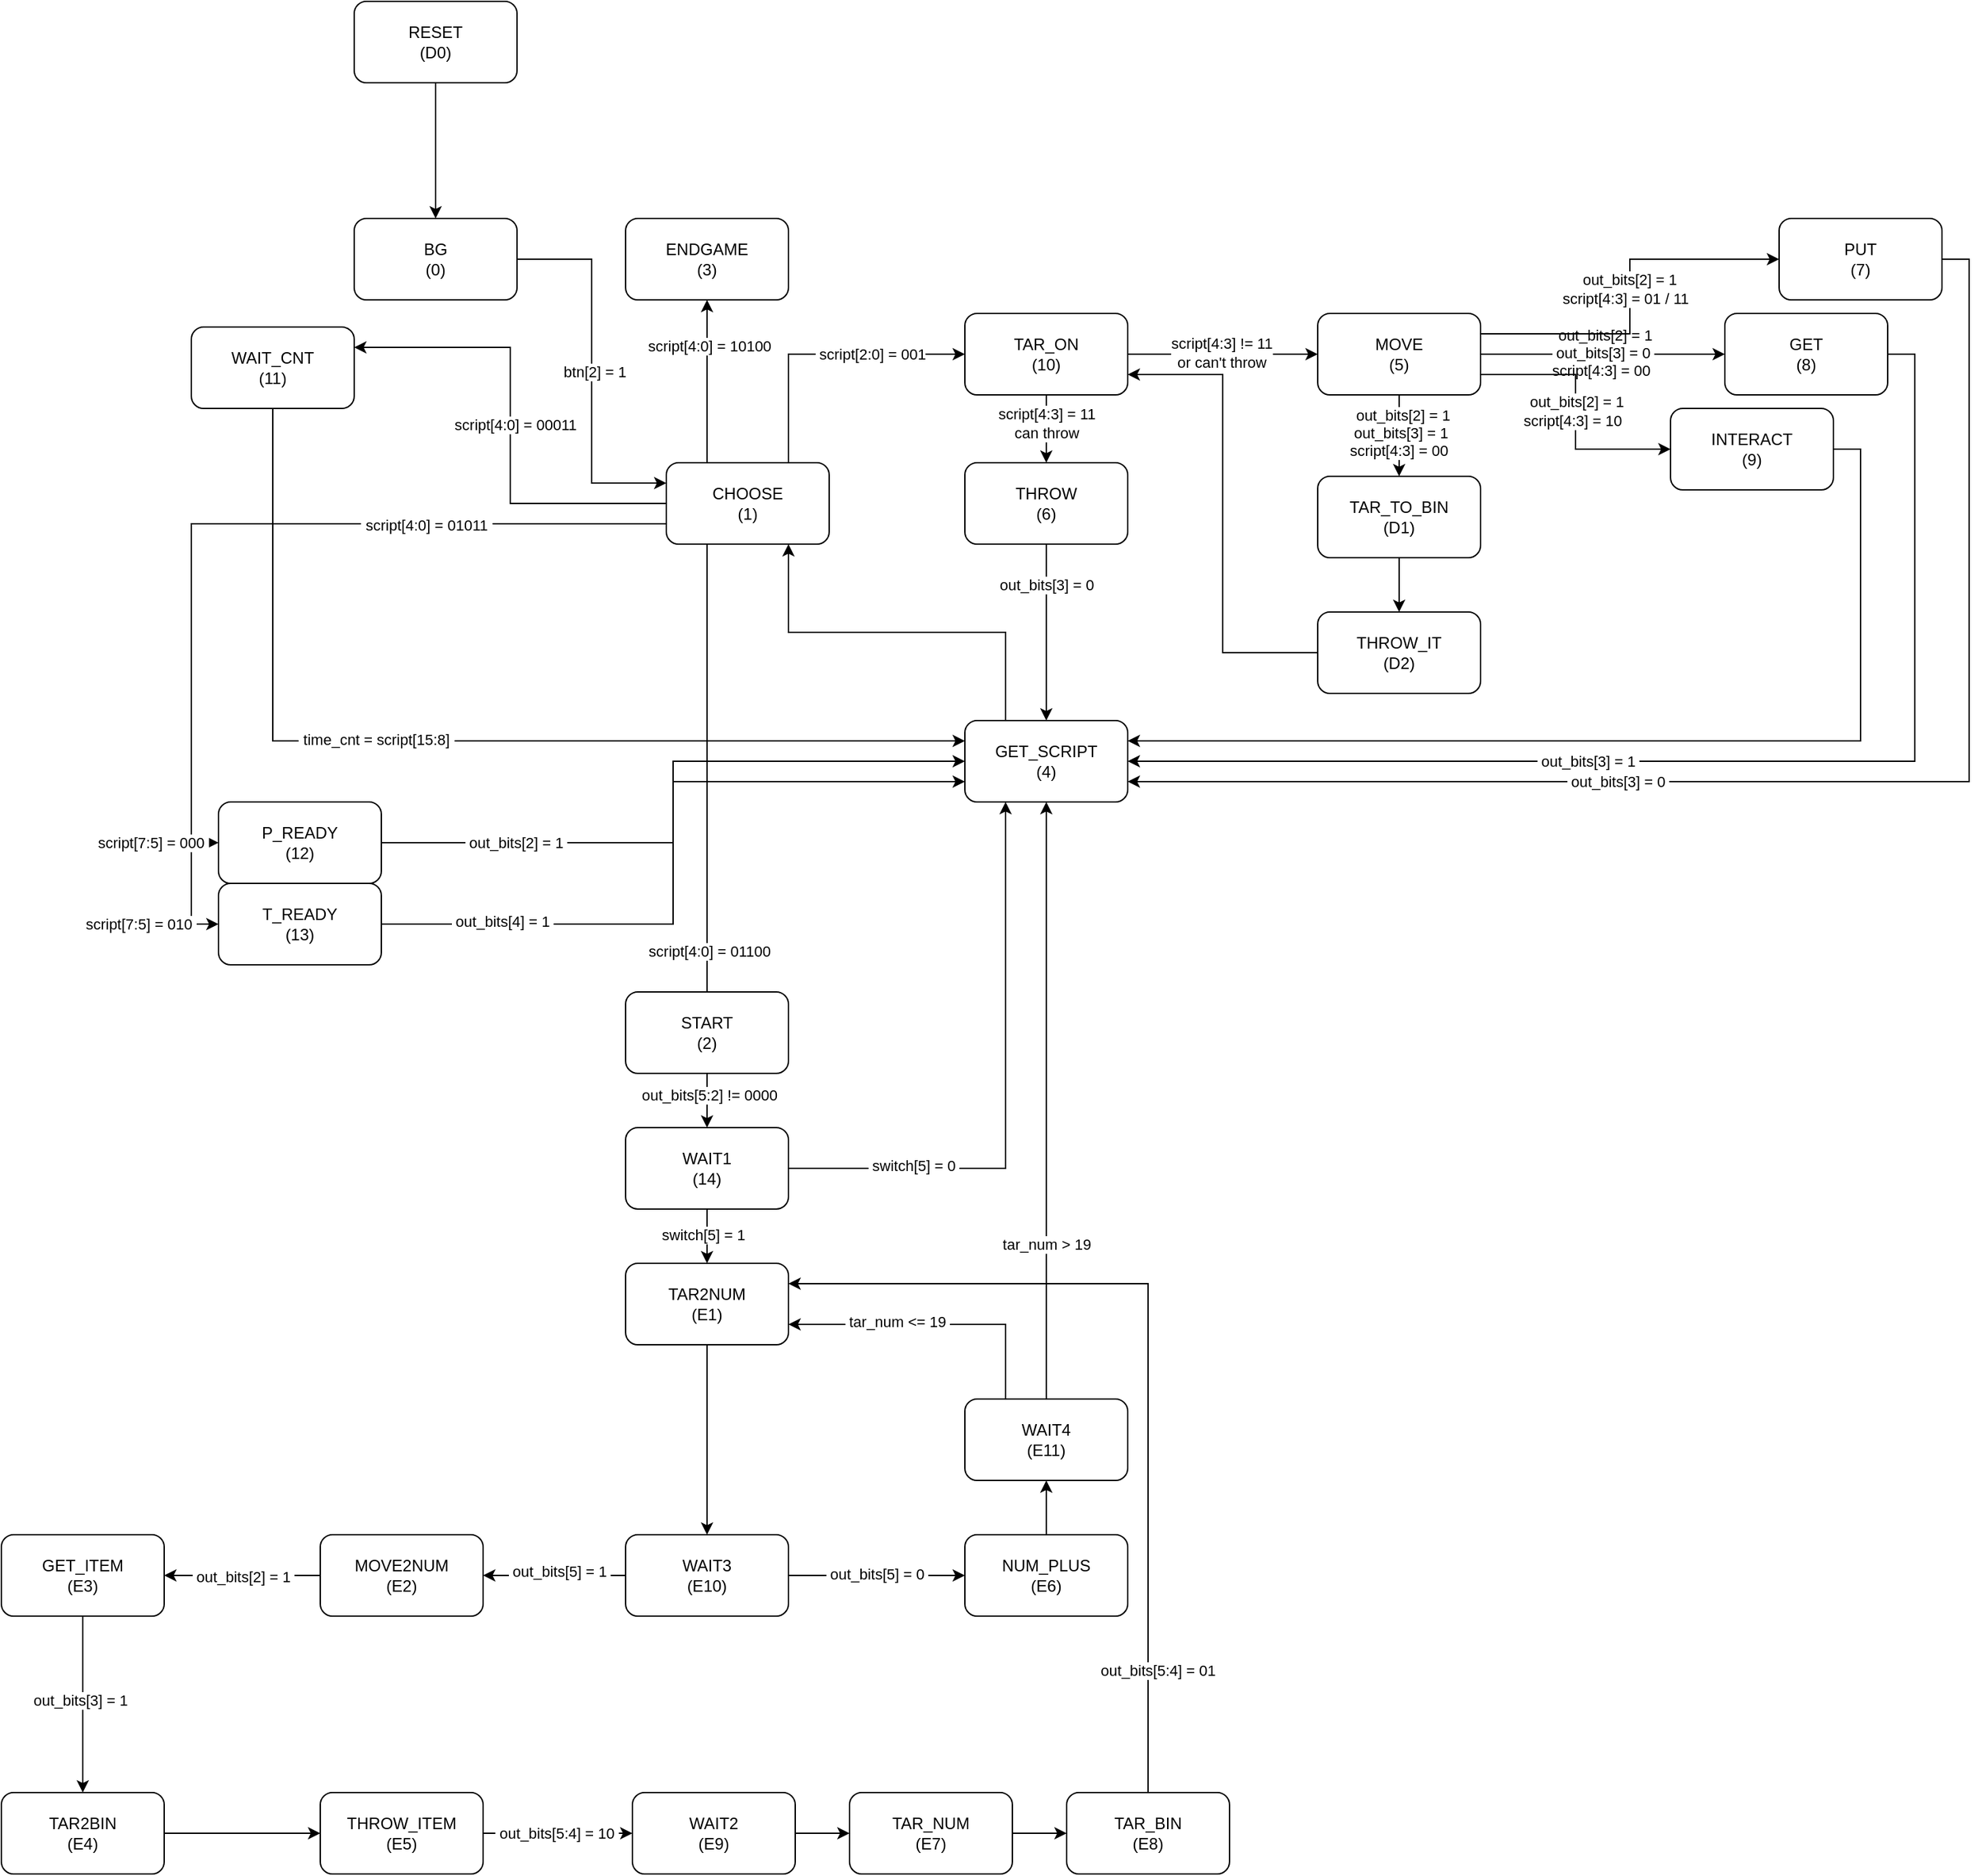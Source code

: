 <mxfile version="22.1.2" type="device">
  <diagram name="第 1 页" id="P88u-JrH6G1xy7gCoHl4">
    <mxGraphModel dx="1219" dy="722" grid="1" gridSize="10" guides="1" tooltips="1" connect="1" arrows="1" fold="1" page="1" pageScale="1" pageWidth="1169" pageHeight="827" math="0" shadow="0">
      <root>
        <mxCell id="0" />
        <mxCell id="1" parent="0" />
        <mxCell id="dOu3KJbel4dDdJBlRnwD-3" style="edgeStyle=orthogonalEdgeStyle;rounded=0;orthogonalLoop=1;jettySize=auto;html=1;exitX=1;exitY=0.5;exitDx=0;exitDy=0;entryX=0;entryY=0.25;entryDx=0;entryDy=0;" parent="1" source="dOu3KJbel4dDdJBlRnwD-1" target="dOu3KJbel4dDdJBlRnwD-2" edge="1">
          <mxGeometry relative="1" as="geometry" />
        </mxCell>
        <mxCell id="dOu3KJbel4dDdJBlRnwD-4" value="&amp;nbsp;btn[2] = 1&amp;nbsp;" style="edgeLabel;html=1;align=center;verticalAlign=middle;resizable=0;points=[];" parent="dOu3KJbel4dDdJBlRnwD-3" vertex="1" connectable="0">
          <mxGeometry x="0.002" y="2" relative="1" as="geometry">
            <mxPoint as="offset" />
          </mxGeometry>
        </mxCell>
        <mxCell id="dOu3KJbel4dDdJBlRnwD-1" value="BG&lt;br&gt;(0)" style="rounded=1;whiteSpace=wrap;html=1;" parent="1" vertex="1">
          <mxGeometry x="730" y="450" width="120" height="60" as="geometry" />
        </mxCell>
        <mxCell id="dOu3KJbel4dDdJBlRnwD-6" style="edgeStyle=orthogonalEdgeStyle;rounded=0;orthogonalLoop=1;jettySize=auto;html=1;exitX=0.25;exitY=1;exitDx=0;exitDy=0;entryX=0.5;entryY=0;entryDx=0;entryDy=0;" parent="1" source="dOu3KJbel4dDdJBlRnwD-2" target="dOu3KJbel4dDdJBlRnwD-5" edge="1">
          <mxGeometry relative="1" as="geometry">
            <Array as="points">
              <mxPoint x="990" y="1030" />
              <mxPoint x="990" y="1030" />
            </Array>
          </mxGeometry>
        </mxCell>
        <mxCell id="dOu3KJbel4dDdJBlRnwD-7" value="&amp;nbsp;script[4:0] = 01100" style="edgeLabel;html=1;align=center;verticalAlign=middle;resizable=0;points=[];" parent="dOu3KJbel4dDdJBlRnwD-6" vertex="1" connectable="0">
          <mxGeometry x="-0.034" y="-1" relative="1" as="geometry">
            <mxPoint x="1" y="131" as="offset" />
          </mxGeometry>
        </mxCell>
        <mxCell id="dOu3KJbel4dDdJBlRnwD-10" style="edgeStyle=orthogonalEdgeStyle;rounded=0;orthogonalLoop=1;jettySize=auto;html=1;exitX=0.25;exitY=0;exitDx=0;exitDy=0;entryX=0.5;entryY=1;entryDx=0;entryDy=0;" parent="1" source="dOu3KJbel4dDdJBlRnwD-2" target="dOu3KJbel4dDdJBlRnwD-9" edge="1">
          <mxGeometry relative="1" as="geometry" />
        </mxCell>
        <mxCell id="dOu3KJbel4dDdJBlRnwD-11" value="&amp;nbsp;script[4:0] = 10100" style="edgeLabel;html=1;align=center;verticalAlign=middle;resizable=0;points=[];" parent="dOu3KJbel4dDdJBlRnwD-10" vertex="1" connectable="0">
          <mxGeometry x="0.091" y="1" relative="1" as="geometry">
            <mxPoint x="1" y="-21" as="offset" />
          </mxGeometry>
        </mxCell>
        <mxCell id="dOu3KJbel4dDdJBlRnwD-19" style="edgeStyle=orthogonalEdgeStyle;rounded=0;orthogonalLoop=1;jettySize=auto;html=1;exitX=1;exitY=0.5;exitDx=0;exitDy=0;entryX=0;entryY=0.5;entryDx=0;entryDy=0;" parent="1" source="dOu3KJbel4dDdJBlRnwD-54" target="dOu3KJbel4dDdJBlRnwD-17" edge="1">
          <mxGeometry relative="1" as="geometry" />
        </mxCell>
        <mxCell id="dOu3KJbel4dDdJBlRnwD-58" value="script[4:3] != 11&lt;br&gt;or can&#39;t throw" style="edgeLabel;html=1;align=center;verticalAlign=middle;resizable=0;points=[];" parent="dOu3KJbel4dDdJBlRnwD-19" vertex="1" connectable="0">
          <mxGeometry x="-0.012" y="1" relative="1" as="geometry">
            <mxPoint as="offset" />
          </mxGeometry>
        </mxCell>
        <mxCell id="dOu3KJbel4dDdJBlRnwD-24" style="edgeStyle=orthogonalEdgeStyle;rounded=0;orthogonalLoop=1;jettySize=auto;html=1;exitX=0.5;exitY=1;exitDx=0;exitDy=0;entryX=0.5;entryY=0;entryDx=0;entryDy=0;" parent="1" source="dOu3KJbel4dDdJBlRnwD-54" target="dOu3KJbel4dDdJBlRnwD-18" edge="1">
          <mxGeometry relative="1" as="geometry" />
        </mxCell>
        <mxCell id="dOu3KJbel4dDdJBlRnwD-25" value="script[4:3] = 11&lt;br&gt;can throw" style="edgeLabel;html=1;align=center;verticalAlign=middle;resizable=0;points=[];" parent="dOu3KJbel4dDdJBlRnwD-24" vertex="1" connectable="0">
          <mxGeometry x="0.012" y="1" relative="1" as="geometry">
            <mxPoint x="-1" y="-5" as="offset" />
          </mxGeometry>
        </mxCell>
        <mxCell id="dOu3KJbel4dDdJBlRnwD-55" style="edgeStyle=orthogonalEdgeStyle;rounded=0;orthogonalLoop=1;jettySize=auto;html=1;exitX=0.75;exitY=0;exitDx=0;exitDy=0;entryX=0;entryY=0.5;entryDx=0;entryDy=0;" parent="1" source="dOu3KJbel4dDdJBlRnwD-2" target="dOu3KJbel4dDdJBlRnwD-54" edge="1">
          <mxGeometry relative="1" as="geometry" />
        </mxCell>
        <mxCell id="dOu3KJbel4dDdJBlRnwD-57" value="&amp;nbsp;script[2:0] = 001" style="edgeLabel;html=1;align=center;verticalAlign=middle;resizable=0;points=[];" parent="dOu3KJbel4dDdJBlRnwD-55" vertex="1" connectable="0">
          <mxGeometry x="0.349" y="1" relative="1" as="geometry">
            <mxPoint x="-2" y="1" as="offset" />
          </mxGeometry>
        </mxCell>
        <mxCell id="dOu3KJbel4dDdJBlRnwD-60" style="edgeStyle=orthogonalEdgeStyle;rounded=0;orthogonalLoop=1;jettySize=auto;html=1;exitX=0;exitY=0.5;exitDx=0;exitDy=0;entryX=1;entryY=0.25;entryDx=0;entryDy=0;" parent="1" source="dOu3KJbel4dDdJBlRnwD-2" target="dOu3KJbel4dDdJBlRnwD-59" edge="1">
          <mxGeometry relative="1" as="geometry" />
        </mxCell>
        <mxCell id="dOu3KJbel4dDdJBlRnwD-63" value="&amp;nbsp;script[4:0] = 00011" style="edgeLabel;html=1;align=center;verticalAlign=middle;resizable=0;points=[];" parent="dOu3KJbel4dDdJBlRnwD-60" vertex="1" connectable="0">
          <mxGeometry x="0.007" y="-2" relative="1" as="geometry">
            <mxPoint as="offset" />
          </mxGeometry>
        </mxCell>
        <mxCell id="dOu3KJbel4dDdJBlRnwD-2" value="CHOOSE&lt;br&gt;(1)" style="rounded=1;whiteSpace=wrap;html=1;" parent="1" vertex="1">
          <mxGeometry x="960" y="630" width="120" height="60" as="geometry" />
        </mxCell>
        <mxCell id="NCuidnE1vQrlcZvQ24UH-13" style="edgeStyle=orthogonalEdgeStyle;rounded=0;orthogonalLoop=1;jettySize=auto;html=1;exitX=0.5;exitY=1;exitDx=0;exitDy=0;entryX=0.5;entryY=0;entryDx=0;entryDy=0;" parent="1" source="dOu3KJbel4dDdJBlRnwD-5" target="NCuidnE1vQrlcZvQ24UH-11" edge="1">
          <mxGeometry relative="1" as="geometry" />
        </mxCell>
        <mxCell id="-c-jCW-_3b66mTG2bek0-45" value="&amp;nbsp;out_bits[5:2] != 0000&amp;nbsp;&amp;nbsp;" style="edgeLabel;html=1;align=center;verticalAlign=middle;resizable=0;points=[];" parent="NCuidnE1vQrlcZvQ24UH-13" vertex="1" connectable="0">
          <mxGeometry x="-0.19" y="3" relative="1" as="geometry">
            <mxPoint as="offset" />
          </mxGeometry>
        </mxCell>
        <mxCell id="dOu3KJbel4dDdJBlRnwD-5" value="START&lt;br&gt;(2)" style="rounded=1;whiteSpace=wrap;html=1;" parent="1" vertex="1">
          <mxGeometry x="930" y="1020" width="120" height="60" as="geometry" />
        </mxCell>
        <mxCell id="dOu3KJbel4dDdJBlRnwD-9" value="ENDGAME&lt;br&gt;(3)" style="rounded=1;whiteSpace=wrap;html=1;" parent="1" vertex="1">
          <mxGeometry x="930" y="450" width="120" height="60" as="geometry" />
        </mxCell>
        <mxCell id="j4__719fUm48GdYDiQL0-1" style="edgeStyle=orthogonalEdgeStyle;rounded=0;orthogonalLoop=1;jettySize=auto;html=1;exitX=0.25;exitY=0;exitDx=0;exitDy=0;entryX=0.75;entryY=1;entryDx=0;entryDy=0;" parent="1" source="dOu3KJbel4dDdJBlRnwD-13" target="dOu3KJbel4dDdJBlRnwD-2" edge="1">
          <mxGeometry relative="1" as="geometry" />
        </mxCell>
        <mxCell id="dOu3KJbel4dDdJBlRnwD-13" value="GET_SCRIPT&lt;br&gt;(4)" style="rounded=1;whiteSpace=wrap;html=1;" parent="1" vertex="1">
          <mxGeometry x="1180" y="820" width="120" height="60" as="geometry" />
        </mxCell>
        <mxCell id="dOu3KJbel4dDdJBlRnwD-37" style="edgeStyle=orthogonalEdgeStyle;rounded=0;orthogonalLoop=1;jettySize=auto;html=1;exitX=1;exitY=0.5;exitDx=0;exitDy=0;entryX=0;entryY=0.5;entryDx=0;entryDy=0;" parent="1" source="dOu3KJbel4dDdJBlRnwD-17" target="dOu3KJbel4dDdJBlRnwD-35" edge="1">
          <mxGeometry relative="1" as="geometry" />
        </mxCell>
        <mxCell id="dOu3KJbel4dDdJBlRnwD-41" value="&amp;nbsp;out_bits[2] = 1&lt;br&gt;out_bits[3] = 0&lt;br&gt;script[4:3] = 00&amp;nbsp;" style="edgeLabel;html=1;align=center;verticalAlign=middle;resizable=0;points=[];" parent="dOu3KJbel4dDdJBlRnwD-37" vertex="1" connectable="0">
          <mxGeometry x="-0.008" y="1" relative="1" as="geometry">
            <mxPoint as="offset" />
          </mxGeometry>
        </mxCell>
        <mxCell id="dOu3KJbel4dDdJBlRnwD-38" style="edgeStyle=orthogonalEdgeStyle;rounded=0;orthogonalLoop=1;jettySize=auto;html=1;exitX=1;exitY=0.25;exitDx=0;exitDy=0;entryX=0;entryY=0.5;entryDx=0;entryDy=0;" parent="1" source="dOu3KJbel4dDdJBlRnwD-17" target="dOu3KJbel4dDdJBlRnwD-33" edge="1">
          <mxGeometry relative="1" as="geometry" />
        </mxCell>
        <mxCell id="dOu3KJbel4dDdJBlRnwD-42" value="&amp;nbsp;out_bits[2] = 1&lt;br style=&quot;border-color: var(--border-color);&quot;&gt;script[4:3] = 01 / 11&amp;nbsp;" style="edgeLabel;html=1;align=center;verticalAlign=middle;resizable=0;points=[];" parent="dOu3KJbel4dDdJBlRnwD-38" vertex="1" connectable="0">
          <mxGeometry x="0.04" y="2" relative="1" as="geometry">
            <mxPoint as="offset" />
          </mxGeometry>
        </mxCell>
        <mxCell id="dOu3KJbel4dDdJBlRnwD-39" style="edgeStyle=orthogonalEdgeStyle;rounded=0;orthogonalLoop=1;jettySize=auto;html=1;exitX=1;exitY=0.75;exitDx=0;exitDy=0;entryX=0;entryY=0.5;entryDx=0;entryDy=0;" parent="1" source="dOu3KJbel4dDdJBlRnwD-17" target="dOu3KJbel4dDdJBlRnwD-36" edge="1">
          <mxGeometry relative="1" as="geometry" />
        </mxCell>
        <mxCell id="dOu3KJbel4dDdJBlRnwD-43" value="&amp;nbsp;out_bits[2] = 1&lt;br style=&quot;border-color: var(--border-color);&quot;&gt;script[4:3] = 10&amp;nbsp;" style="edgeLabel;html=1;align=center;verticalAlign=middle;resizable=0;points=[];" parent="dOu3KJbel4dDdJBlRnwD-39" vertex="1" connectable="0">
          <mxGeometry x="-0.009" y="-1" relative="1" as="geometry">
            <mxPoint as="offset" />
          </mxGeometry>
        </mxCell>
        <mxCell id="eYacF5jDlP7vkRLiKpO_-4" style="edgeStyle=orthogonalEdgeStyle;rounded=0;orthogonalLoop=1;jettySize=auto;html=1;exitX=0.5;exitY=1;exitDx=0;exitDy=0;entryX=0.5;entryY=0;entryDx=0;entryDy=0;" edge="1" parent="1" source="dOu3KJbel4dDdJBlRnwD-17" target="eYacF5jDlP7vkRLiKpO_-2">
          <mxGeometry relative="1" as="geometry" />
        </mxCell>
        <mxCell id="eYacF5jDlP7vkRLiKpO_-5" value="&amp;nbsp;out_bits[2] = 1&lt;br&gt;out_bits[3] = 1&lt;br style=&quot;border-color: var(--border-color);&quot;&gt;script[4:3] = 00&amp;nbsp;" style="edgeLabel;html=1;align=center;verticalAlign=middle;resizable=0;points=[];" vertex="1" connectable="0" parent="eYacF5jDlP7vkRLiKpO_-4">
          <mxGeometry x="-0.073" y="1" relative="1" as="geometry">
            <mxPoint as="offset" />
          </mxGeometry>
        </mxCell>
        <mxCell id="dOu3KJbel4dDdJBlRnwD-17" value="MOVE&lt;br&gt;(5)" style="rounded=1;whiteSpace=wrap;html=1;" parent="1" vertex="1">
          <mxGeometry x="1440" y="520" width="120" height="60" as="geometry" />
        </mxCell>
        <mxCell id="dOu3KJbel4dDdJBlRnwD-49" style="edgeStyle=orthogonalEdgeStyle;rounded=0;orthogonalLoop=1;jettySize=auto;html=1;entryX=0.5;entryY=0;entryDx=0;entryDy=0;exitX=0.5;exitY=1;exitDx=0;exitDy=0;" parent="1" source="dOu3KJbel4dDdJBlRnwD-18" target="dOu3KJbel4dDdJBlRnwD-13" edge="1">
          <mxGeometry relative="1" as="geometry">
            <mxPoint x="1560" y="740" as="sourcePoint" />
            <mxPoint x="1240" y="770" as="targetPoint" />
          </mxGeometry>
        </mxCell>
        <mxCell id="dOu3KJbel4dDdJBlRnwD-53" value="&amp;nbsp;out_bits[3] = 0&amp;nbsp;" style="edgeLabel;html=1;align=center;verticalAlign=middle;resizable=0;points=[];" parent="dOu3KJbel4dDdJBlRnwD-49" vertex="1" connectable="0">
          <mxGeometry x="-0.081" y="-2" relative="1" as="geometry">
            <mxPoint x="2" y="-30" as="offset" />
          </mxGeometry>
        </mxCell>
        <mxCell id="dOu3KJbel4dDdJBlRnwD-18" value="THROW&lt;br&gt;(6)" style="rounded=1;whiteSpace=wrap;html=1;" parent="1" vertex="1">
          <mxGeometry x="1180" y="630" width="120" height="60" as="geometry" />
        </mxCell>
        <mxCell id="dOu3KJbel4dDdJBlRnwD-47" style="edgeStyle=orthogonalEdgeStyle;rounded=0;orthogonalLoop=1;jettySize=auto;html=1;exitX=1;exitY=0.5;exitDx=0;exitDy=0;entryX=1;entryY=0.75;entryDx=0;entryDy=0;" parent="1" source="dOu3KJbel4dDdJBlRnwD-33" target="dOu3KJbel4dDdJBlRnwD-13" edge="1">
          <mxGeometry relative="1" as="geometry" />
        </mxCell>
        <mxCell id="dOu3KJbel4dDdJBlRnwD-52" value="&amp;nbsp;out_bits[3] = 0&amp;nbsp;" style="edgeLabel;html=1;align=center;verticalAlign=middle;resizable=0;points=[];" parent="dOu3KJbel4dDdJBlRnwD-47" vertex="1" connectable="0">
          <mxGeometry x="0.299" relative="1" as="geometry">
            <mxPoint x="1" as="offset" />
          </mxGeometry>
        </mxCell>
        <mxCell id="dOu3KJbel4dDdJBlRnwD-33" value="PUT&lt;br&gt;(7)" style="rounded=1;whiteSpace=wrap;html=1;" parent="1" vertex="1">
          <mxGeometry x="1780" y="450" width="120" height="60" as="geometry" />
        </mxCell>
        <mxCell id="dOu3KJbel4dDdJBlRnwD-46" style="edgeStyle=orthogonalEdgeStyle;rounded=0;orthogonalLoop=1;jettySize=auto;html=1;exitX=1;exitY=0.5;exitDx=0;exitDy=0;entryX=1;entryY=0.5;entryDx=0;entryDy=0;" parent="1" source="dOu3KJbel4dDdJBlRnwD-35" target="dOu3KJbel4dDdJBlRnwD-13" edge="1">
          <mxGeometry relative="1" as="geometry" />
        </mxCell>
        <mxCell id="dOu3KJbel4dDdJBlRnwD-51" value="&amp;nbsp;out_bits[3] = 1&amp;nbsp;" style="edgeLabel;html=1;align=center;verticalAlign=middle;resizable=0;points=[];" parent="dOu3KJbel4dDdJBlRnwD-46" vertex="1" connectable="0">
          <mxGeometry x="0.248" y="3" relative="1" as="geometry">
            <mxPoint y="-3" as="offset" />
          </mxGeometry>
        </mxCell>
        <mxCell id="dOu3KJbel4dDdJBlRnwD-35" value="GET&lt;br&gt;(8)" style="rounded=1;whiteSpace=wrap;html=1;" parent="1" vertex="1">
          <mxGeometry x="1740" y="520" width="120" height="60" as="geometry" />
        </mxCell>
        <mxCell id="dOu3KJbel4dDdJBlRnwD-45" style="edgeStyle=orthogonalEdgeStyle;rounded=0;orthogonalLoop=1;jettySize=auto;html=1;exitX=1;exitY=0.5;exitDx=0;exitDy=0;entryX=1;entryY=0.25;entryDx=0;entryDy=0;" parent="1" source="dOu3KJbel4dDdJBlRnwD-36" target="dOu3KJbel4dDdJBlRnwD-13" edge="1">
          <mxGeometry relative="1" as="geometry" />
        </mxCell>
        <mxCell id="dOu3KJbel4dDdJBlRnwD-36" value="INTERACT&lt;br&gt;(9)" style="rounded=1;whiteSpace=wrap;html=1;" parent="1" vertex="1">
          <mxGeometry x="1700" y="590" width="120" height="60" as="geometry" />
        </mxCell>
        <mxCell id="dOu3KJbel4dDdJBlRnwD-54" value="TAR_ON&lt;br&gt;(10)" style="rounded=1;whiteSpace=wrap;html=1;" parent="1" vertex="1">
          <mxGeometry x="1180" y="520" width="120" height="60" as="geometry" />
        </mxCell>
        <mxCell id="dOu3KJbel4dDdJBlRnwD-90" style="edgeStyle=orthogonalEdgeStyle;rounded=0;orthogonalLoop=1;jettySize=auto;html=1;exitX=0.5;exitY=1;exitDx=0;exitDy=0;entryX=0;entryY=0.25;entryDx=0;entryDy=0;" parent="1" source="dOu3KJbel4dDdJBlRnwD-59" target="dOu3KJbel4dDdJBlRnwD-13" edge="1">
          <mxGeometry relative="1" as="geometry" />
        </mxCell>
        <mxCell id="dOu3KJbel4dDdJBlRnwD-91" value="&amp;nbsp;time_cnt = script[15:8]&amp;nbsp;" style="edgeLabel;html=1;align=center;verticalAlign=middle;resizable=0;points=[];" parent="dOu3KJbel4dDdJBlRnwD-90" vertex="1" connectable="0">
          <mxGeometry x="-0.054" relative="1" as="geometry">
            <mxPoint x="-36" y="-1" as="offset" />
          </mxGeometry>
        </mxCell>
        <mxCell id="dOu3KJbel4dDdJBlRnwD-59" value="WAIT_CNT&lt;br&gt;(11)" style="rounded=1;whiteSpace=wrap;html=1;" parent="1" vertex="1">
          <mxGeometry x="610" y="530" width="120" height="60" as="geometry" />
        </mxCell>
        <mxCell id="dOu3KJbel4dDdJBlRnwD-75" style="edgeStyle=orthogonalEdgeStyle;rounded=0;orthogonalLoop=1;jettySize=auto;html=1;exitX=0;exitY=0.75;exitDx=0;exitDy=0;entryX=0;entryY=0.5;entryDx=0;entryDy=0;" parent="1" source="dOu3KJbel4dDdJBlRnwD-2" target="dOu3KJbel4dDdJBlRnwD-67" edge="1">
          <mxGeometry relative="1" as="geometry">
            <mxPoint x="460" y="710" as="sourcePoint" />
          </mxGeometry>
        </mxCell>
        <mxCell id="dOu3KJbel4dDdJBlRnwD-84" value="&amp;nbsp;script[7:5] = 010&amp;nbsp;" style="edgeLabel;html=1;align=center;verticalAlign=middle;resizable=0;points=[];" parent="dOu3KJbel4dDdJBlRnwD-75" vertex="1" connectable="0">
          <mxGeometry x="-0.022" relative="1" as="geometry">
            <mxPoint x="-64" y="295" as="offset" />
          </mxGeometry>
        </mxCell>
        <mxCell id="NCuidnE1vQrlcZvQ24UH-1" style="edgeStyle=orthogonalEdgeStyle;rounded=0;orthogonalLoop=1;jettySize=auto;html=1;exitX=0;exitY=0.75;exitDx=0;exitDy=0;entryX=0;entryY=0.5;entryDx=0;entryDy=0;" parent="1" source="dOu3KJbel4dDdJBlRnwD-2" target="dOu3KJbel4dDdJBlRnwD-65" edge="1">
          <mxGeometry relative="1" as="geometry">
            <mxPoint x="520" y="710" as="sourcePoint" />
          </mxGeometry>
        </mxCell>
        <mxCell id="NCuidnE1vQrlcZvQ24UH-2" value="&amp;nbsp;script[7:5] = 000&amp;nbsp;" style="edgeLabel;html=1;align=center;verticalAlign=middle;resizable=0;points=[];" parent="NCuidnE1vQrlcZvQ24UH-1" vertex="1" connectable="0">
          <mxGeometry x="-0.557" y="-3" relative="1" as="geometry">
            <mxPoint x="-246" y="238" as="offset" />
          </mxGeometry>
        </mxCell>
        <mxCell id="VcxnM6yqwlolOKXzVtIM-3" value="&amp;nbsp;script[4:0] = 01011&amp;nbsp;" style="edgeLabel;html=1;align=center;verticalAlign=middle;resizable=0;points=[];" parent="NCuidnE1vQrlcZvQ24UH-1" vertex="1" connectable="0">
          <mxGeometry x="-0.413" y="1" relative="1" as="geometry">
            <mxPoint as="offset" />
          </mxGeometry>
        </mxCell>
        <mxCell id="dOu3KJbel4dDdJBlRnwD-77" style="edgeStyle=orthogonalEdgeStyle;rounded=0;orthogonalLoop=1;jettySize=auto;html=1;exitX=1;exitY=0.5;exitDx=0;exitDy=0;entryX=0;entryY=0.5;entryDx=0;entryDy=0;" parent="1" source="dOu3KJbel4dDdJBlRnwD-65" target="dOu3KJbel4dDdJBlRnwD-13" edge="1">
          <mxGeometry relative="1" as="geometry" />
        </mxCell>
        <mxCell id="dOu3KJbel4dDdJBlRnwD-86" value="&amp;nbsp;out_bits[2] = 1&amp;nbsp;" style="edgeLabel;html=1;align=center;verticalAlign=middle;resizable=0;points=[];" parent="dOu3KJbel4dDdJBlRnwD-77" vertex="1" connectable="0">
          <mxGeometry x="-0.467" y="3" relative="1" as="geometry">
            <mxPoint x="-32" y="3" as="offset" />
          </mxGeometry>
        </mxCell>
        <mxCell id="dOu3KJbel4dDdJBlRnwD-65" value="P_READY&lt;br&gt;(12)" style="rounded=1;whiteSpace=wrap;html=1;" parent="1" vertex="1">
          <mxGeometry x="630" y="880" width="120" height="60" as="geometry" />
        </mxCell>
        <mxCell id="dOu3KJbel4dDdJBlRnwD-79" style="edgeStyle=orthogonalEdgeStyle;rounded=0;orthogonalLoop=1;jettySize=auto;html=1;exitX=1;exitY=0.5;exitDx=0;exitDy=0;entryX=0;entryY=0.75;entryDx=0;entryDy=0;" parent="1" source="dOu3KJbel4dDdJBlRnwD-67" target="dOu3KJbel4dDdJBlRnwD-13" edge="1">
          <mxGeometry relative="1" as="geometry" />
        </mxCell>
        <mxCell id="dOu3KJbel4dDdJBlRnwD-88" value="&amp;nbsp;out_bits[4] = 1&amp;nbsp;" style="edgeLabel;html=1;align=center;verticalAlign=middle;resizable=0;points=[];" parent="dOu3KJbel4dDdJBlRnwD-79" vertex="1" connectable="0">
          <mxGeometry x="-0.67" y="2" relative="1" as="geometry">
            <mxPoint as="offset" />
          </mxGeometry>
        </mxCell>
        <mxCell id="dOu3KJbel4dDdJBlRnwD-67" value="T_READY&lt;br&gt;(13)" style="rounded=1;whiteSpace=wrap;html=1;" parent="1" vertex="1">
          <mxGeometry x="630" y="940" width="120" height="60" as="geometry" />
        </mxCell>
        <mxCell id="NCuidnE1vQrlcZvQ24UH-12" style="edgeStyle=orthogonalEdgeStyle;rounded=0;orthogonalLoop=1;jettySize=auto;html=1;exitX=1;exitY=0.5;exitDx=0;exitDy=0;entryX=0.25;entryY=1;entryDx=0;entryDy=0;" parent="1" source="NCuidnE1vQrlcZvQ24UH-11" target="dOu3KJbel4dDdJBlRnwD-13" edge="1">
          <mxGeometry relative="1" as="geometry" />
        </mxCell>
        <mxCell id="-c-jCW-_3b66mTG2bek0-3" value="&amp;nbsp;switch[5] = 0&amp;nbsp;" style="edgeLabel;html=1;align=center;verticalAlign=middle;resizable=0;points=[];" parent="NCuidnE1vQrlcZvQ24UH-12" vertex="1" connectable="0">
          <mxGeometry x="-0.574" y="2" relative="1" as="geometry">
            <mxPoint as="offset" />
          </mxGeometry>
        </mxCell>
        <mxCell id="-c-jCW-_3b66mTG2bek0-2" style="edgeStyle=orthogonalEdgeStyle;rounded=0;orthogonalLoop=1;jettySize=auto;html=1;exitX=0.5;exitY=1;exitDx=0;exitDy=0;" parent="1" source="NCuidnE1vQrlcZvQ24UH-11" target="-c-jCW-_3b66mTG2bek0-1" edge="1">
          <mxGeometry relative="1" as="geometry" />
        </mxCell>
        <mxCell id="-c-jCW-_3b66mTG2bek0-4" value="&amp;nbsp;switch[5] = 1&amp;nbsp;" style="edgeLabel;html=1;align=center;verticalAlign=middle;resizable=0;points=[];" parent="-c-jCW-_3b66mTG2bek0-2" vertex="1" connectable="0">
          <mxGeometry x="-0.055" y="-3" relative="1" as="geometry">
            <mxPoint as="offset" />
          </mxGeometry>
        </mxCell>
        <mxCell id="NCuidnE1vQrlcZvQ24UH-11" value="WAIT1&lt;br&gt;(14)" style="rounded=1;whiteSpace=wrap;html=1;" parent="1" vertex="1">
          <mxGeometry x="930" y="1120" width="120" height="60" as="geometry" />
        </mxCell>
        <mxCell id="-c-jCW-_3b66mTG2bek0-6" style="edgeStyle=orthogonalEdgeStyle;rounded=0;orthogonalLoop=1;jettySize=auto;html=1;exitX=0;exitY=0.5;exitDx=0;exitDy=0;entryX=1;entryY=0.5;entryDx=0;entryDy=0;" parent="1" source="VcxnM6yqwlolOKXzVtIM-4" target="-c-jCW-_3b66mTG2bek0-5" edge="1">
          <mxGeometry relative="1" as="geometry" />
        </mxCell>
        <mxCell id="-c-jCW-_3b66mTG2bek0-29" value="&amp;nbsp;out_bits[5] = 1&amp;nbsp;" style="edgeLabel;html=1;align=center;verticalAlign=middle;resizable=0;points=[];" parent="-c-jCW-_3b66mTG2bek0-6" vertex="1" connectable="0">
          <mxGeometry x="-0.064" y="-3" relative="1" as="geometry">
            <mxPoint as="offset" />
          </mxGeometry>
        </mxCell>
        <mxCell id="-c-jCW-_3b66mTG2bek0-26" style="edgeStyle=orthogonalEdgeStyle;rounded=0;orthogonalLoop=1;jettySize=auto;html=1;exitX=1;exitY=0.5;exitDx=0;exitDy=0;entryX=0;entryY=0.5;entryDx=0;entryDy=0;" parent="1" source="VcxnM6yqwlolOKXzVtIM-4" target="-c-jCW-_3b66mTG2bek0-24" edge="1">
          <mxGeometry relative="1" as="geometry" />
        </mxCell>
        <mxCell id="-c-jCW-_3b66mTG2bek0-27" value="&amp;nbsp;out_bits[5] = 0&amp;nbsp;" style="edgeLabel;html=1;align=center;verticalAlign=middle;resizable=0;points=[];" parent="-c-jCW-_3b66mTG2bek0-26" vertex="1" connectable="0">
          <mxGeometry x="-0.007" y="1" relative="1" as="geometry">
            <mxPoint as="offset" />
          </mxGeometry>
        </mxCell>
        <mxCell id="VcxnM6yqwlolOKXzVtIM-5" style="edgeStyle=orthogonalEdgeStyle;rounded=0;orthogonalLoop=1;jettySize=auto;html=1;exitX=0.5;exitY=1;exitDx=0;exitDy=0;entryX=0.5;entryY=0;entryDx=0;entryDy=0;" parent="1" source="-c-jCW-_3b66mTG2bek0-1" target="VcxnM6yqwlolOKXzVtIM-4" edge="1">
          <mxGeometry relative="1" as="geometry" />
        </mxCell>
        <mxCell id="-c-jCW-_3b66mTG2bek0-1" value="TAR2NUM&lt;br&gt;(E1)" style="rounded=1;whiteSpace=wrap;html=1;" parent="1" vertex="1">
          <mxGeometry x="930" y="1220" width="120" height="60" as="geometry" />
        </mxCell>
        <mxCell id="-c-jCW-_3b66mTG2bek0-8" style="edgeStyle=orthogonalEdgeStyle;rounded=0;orthogonalLoop=1;jettySize=auto;html=1;exitX=0;exitY=0.5;exitDx=0;exitDy=0;entryX=1;entryY=0.5;entryDx=0;entryDy=0;" parent="1" source="-c-jCW-_3b66mTG2bek0-5" target="-c-jCW-_3b66mTG2bek0-7" edge="1">
          <mxGeometry relative="1" as="geometry" />
        </mxCell>
        <mxCell id="-c-jCW-_3b66mTG2bek0-9" value="&amp;nbsp;out_bits[2] = 1&amp;nbsp;" style="edgeLabel;html=1;align=center;verticalAlign=middle;resizable=0;points=[];" parent="-c-jCW-_3b66mTG2bek0-8" vertex="1" connectable="0">
          <mxGeometry x="-0.002" y="1" relative="1" as="geometry">
            <mxPoint as="offset" />
          </mxGeometry>
        </mxCell>
        <mxCell id="-c-jCW-_3b66mTG2bek0-5" value="MOVE2NUM&lt;br&gt;(E2)" style="rounded=1;whiteSpace=wrap;html=1;" parent="1" vertex="1">
          <mxGeometry x="705" y="1420" width="120" height="60" as="geometry" />
        </mxCell>
        <mxCell id="-c-jCW-_3b66mTG2bek0-11" style="edgeStyle=orthogonalEdgeStyle;rounded=0;orthogonalLoop=1;jettySize=auto;html=1;exitX=0.5;exitY=1;exitDx=0;exitDy=0;" parent="1" source="-c-jCW-_3b66mTG2bek0-7" target="-c-jCW-_3b66mTG2bek0-10" edge="1">
          <mxGeometry relative="1" as="geometry" />
        </mxCell>
        <mxCell id="-c-jCW-_3b66mTG2bek0-12" value="&amp;nbsp;out_bits[3] = 1&amp;nbsp;" style="edgeLabel;html=1;align=center;verticalAlign=middle;resizable=0;points=[];" parent="-c-jCW-_3b66mTG2bek0-11" vertex="1" connectable="0">
          <mxGeometry x="-0.056" y="-2" relative="1" as="geometry">
            <mxPoint as="offset" />
          </mxGeometry>
        </mxCell>
        <mxCell id="-c-jCW-_3b66mTG2bek0-7" value="GET_ITEM&lt;br&gt;(E3)" style="rounded=1;whiteSpace=wrap;html=1;" parent="1" vertex="1">
          <mxGeometry x="470" y="1420" width="120" height="60" as="geometry" />
        </mxCell>
        <mxCell id="-c-jCW-_3b66mTG2bek0-34" style="edgeStyle=orthogonalEdgeStyle;rounded=0;orthogonalLoop=1;jettySize=auto;html=1;exitX=1;exitY=0.5;exitDx=0;exitDy=0;entryX=0;entryY=0.5;entryDx=0;entryDy=0;" parent="1" source="-c-jCW-_3b66mTG2bek0-10" target="-c-jCW-_3b66mTG2bek0-13" edge="1">
          <mxGeometry relative="1" as="geometry" />
        </mxCell>
        <mxCell id="-c-jCW-_3b66mTG2bek0-10" value="TAR2BIN&lt;br&gt;(E4)" style="rounded=1;whiteSpace=wrap;html=1;" parent="1" vertex="1">
          <mxGeometry x="470" y="1610" width="120" height="60" as="geometry" />
        </mxCell>
        <mxCell id="-c-jCW-_3b66mTG2bek0-35" style="edgeStyle=orthogonalEdgeStyle;rounded=0;orthogonalLoop=1;jettySize=auto;html=1;exitX=1;exitY=0.5;exitDx=0;exitDy=0;entryX=0;entryY=0.5;entryDx=0;entryDy=0;" parent="1" source="-c-jCW-_3b66mTG2bek0-13" target="-c-jCW-_3b66mTG2bek0-16" edge="1">
          <mxGeometry relative="1" as="geometry" />
        </mxCell>
        <mxCell id="-c-jCW-_3b66mTG2bek0-37" value="&amp;nbsp;out_bits[5:4] = 10&amp;nbsp;" style="edgeLabel;html=1;align=center;verticalAlign=middle;resizable=0;points=[];" parent="-c-jCW-_3b66mTG2bek0-35" vertex="1" connectable="0">
          <mxGeometry x="-0.015" relative="1" as="geometry">
            <mxPoint as="offset" />
          </mxGeometry>
        </mxCell>
        <mxCell id="-c-jCW-_3b66mTG2bek0-13" value="THROW_ITEM&lt;br&gt;(E5)" style="rounded=1;whiteSpace=wrap;html=1;" parent="1" vertex="1">
          <mxGeometry x="705" y="1610" width="120" height="60" as="geometry" />
        </mxCell>
        <mxCell id="-c-jCW-_3b66mTG2bek0-41" style="edgeStyle=orthogonalEdgeStyle;rounded=0;orthogonalLoop=1;jettySize=auto;html=1;exitX=1;exitY=0.5;exitDx=0;exitDy=0;entryX=0;entryY=0.5;entryDx=0;entryDy=0;" parent="1" source="-c-jCW-_3b66mTG2bek0-16" target="-c-jCW-_3b66mTG2bek0-39" edge="1">
          <mxGeometry relative="1" as="geometry" />
        </mxCell>
        <mxCell id="-c-jCW-_3b66mTG2bek0-16" value="WAIT2&lt;br&gt;(E9)" style="rounded=1;whiteSpace=wrap;html=1;" parent="1" vertex="1">
          <mxGeometry x="935" y="1610" width="120" height="60" as="geometry" />
        </mxCell>
        <mxCell id="-c-jCW-_3b66mTG2bek0-18" style="edgeStyle=orthogonalEdgeStyle;rounded=0;orthogonalLoop=1;jettySize=auto;html=1;exitX=0.5;exitY=1;exitDx=0;exitDy=0;entryX=0.5;entryY=0;entryDx=0;entryDy=0;" parent="1" source="-c-jCW-_3b66mTG2bek0-17" target="dOu3KJbel4dDdJBlRnwD-1" edge="1">
          <mxGeometry relative="1" as="geometry" />
        </mxCell>
        <mxCell id="-c-jCW-_3b66mTG2bek0-17" value="RESET&lt;br&gt;(D0)" style="rounded=1;whiteSpace=wrap;html=1;" parent="1" vertex="1">
          <mxGeometry x="730" y="290" width="120" height="60" as="geometry" />
        </mxCell>
        <mxCell id="-c-jCW-_3b66mTG2bek0-28" style="edgeStyle=orthogonalEdgeStyle;rounded=0;orthogonalLoop=1;jettySize=auto;html=1;exitX=0.25;exitY=0;exitDx=0;exitDy=0;entryX=1;entryY=0.75;entryDx=0;entryDy=0;" parent="1" source="VcxnM6yqwlolOKXzVtIM-6" target="-c-jCW-_3b66mTG2bek0-1" edge="1">
          <mxGeometry relative="1" as="geometry" />
        </mxCell>
        <mxCell id="-c-jCW-_3b66mTG2bek0-33" value="&amp;nbsp;tar_num &amp;lt;= 19&amp;nbsp;" style="edgeLabel;html=1;align=center;verticalAlign=middle;resizable=0;points=[];" parent="-c-jCW-_3b66mTG2bek0-28" vertex="1" connectable="0">
          <mxGeometry x="-0.004" y="-2" relative="1" as="geometry">
            <mxPoint x="-28" as="offset" />
          </mxGeometry>
        </mxCell>
        <mxCell id="-c-jCW-_3b66mTG2bek0-31" style="edgeStyle=orthogonalEdgeStyle;rounded=0;orthogonalLoop=1;jettySize=auto;html=1;exitX=0.5;exitY=0;exitDx=0;exitDy=0;entryX=0.5;entryY=1;entryDx=0;entryDy=0;" parent="1" source="VcxnM6yqwlolOKXzVtIM-6" target="dOu3KJbel4dDdJBlRnwD-13" edge="1">
          <mxGeometry relative="1" as="geometry" />
        </mxCell>
        <mxCell id="-c-jCW-_3b66mTG2bek0-32" value="&amp;nbsp;tar_num &amp;gt; 19&amp;nbsp;" style="edgeLabel;html=1;align=center;verticalAlign=middle;resizable=0;points=[];" parent="-c-jCW-_3b66mTG2bek0-31" vertex="1" connectable="0">
          <mxGeometry x="-0.017" y="2" relative="1" as="geometry">
            <mxPoint x="2" y="102" as="offset" />
          </mxGeometry>
        </mxCell>
        <mxCell id="VcxnM6yqwlolOKXzVtIM-7" style="edgeStyle=orthogonalEdgeStyle;rounded=0;orthogonalLoop=1;jettySize=auto;html=1;exitX=0.5;exitY=0;exitDx=0;exitDy=0;entryX=0.5;entryY=1;entryDx=0;entryDy=0;" parent="1" source="-c-jCW-_3b66mTG2bek0-24" target="VcxnM6yqwlolOKXzVtIM-6" edge="1">
          <mxGeometry relative="1" as="geometry" />
        </mxCell>
        <mxCell id="-c-jCW-_3b66mTG2bek0-24" value="NUM_PLUS&lt;br&gt;(E6)" style="rounded=1;whiteSpace=wrap;html=1;" parent="1" vertex="1">
          <mxGeometry x="1180" y="1420" width="120" height="60" as="geometry" />
        </mxCell>
        <mxCell id="-c-jCW-_3b66mTG2bek0-42" style="edgeStyle=orthogonalEdgeStyle;rounded=0;orthogonalLoop=1;jettySize=auto;html=1;exitX=1;exitY=0.5;exitDx=0;exitDy=0;entryX=0;entryY=0.5;entryDx=0;entryDy=0;" parent="1" source="-c-jCW-_3b66mTG2bek0-39" target="-c-jCW-_3b66mTG2bek0-40" edge="1">
          <mxGeometry relative="1" as="geometry" />
        </mxCell>
        <mxCell id="-c-jCW-_3b66mTG2bek0-39" value="TAR_NUM&lt;br&gt;(E7)" style="rounded=1;whiteSpace=wrap;html=1;" parent="1" vertex="1">
          <mxGeometry x="1095" y="1610" width="120" height="60" as="geometry" />
        </mxCell>
        <mxCell id="-c-jCW-_3b66mTG2bek0-43" style="edgeStyle=orthogonalEdgeStyle;rounded=0;orthogonalLoop=1;jettySize=auto;html=1;exitX=0.5;exitY=0;exitDx=0;exitDy=0;entryX=1;entryY=0.25;entryDx=0;entryDy=0;" parent="1" source="-c-jCW-_3b66mTG2bek0-40" target="-c-jCW-_3b66mTG2bek0-1" edge="1">
          <mxGeometry relative="1" as="geometry" />
        </mxCell>
        <mxCell id="-c-jCW-_3b66mTG2bek0-44" value="&amp;nbsp;out_bits[5:4] = 01&amp;nbsp;" style="edgeLabel;html=1;align=center;verticalAlign=middle;resizable=0;points=[];" parent="-c-jCW-_3b66mTG2bek0-43" vertex="1" connectable="0">
          <mxGeometry x="0.003" y="-1" relative="1" as="geometry">
            <mxPoint x="6" y="231" as="offset" />
          </mxGeometry>
        </mxCell>
        <mxCell id="-c-jCW-_3b66mTG2bek0-40" value="TAR_BIN&lt;br&gt;(E8)" style="rounded=1;whiteSpace=wrap;html=1;" parent="1" vertex="1">
          <mxGeometry x="1255" y="1610" width="120" height="60" as="geometry" />
        </mxCell>
        <mxCell id="VcxnM6yqwlolOKXzVtIM-4" value="WAIT3&lt;br&gt;(E10)" style="rounded=1;whiteSpace=wrap;html=1;" parent="1" vertex="1">
          <mxGeometry x="930" y="1420" width="120" height="60" as="geometry" />
        </mxCell>
        <mxCell id="VcxnM6yqwlolOKXzVtIM-6" value="WAIT4&lt;br&gt;(E11)" style="rounded=1;whiteSpace=wrap;html=1;" parent="1" vertex="1">
          <mxGeometry x="1180" y="1320" width="120" height="60" as="geometry" />
        </mxCell>
        <mxCell id="eYacF5jDlP7vkRLiKpO_-6" style="edgeStyle=orthogonalEdgeStyle;rounded=0;orthogonalLoop=1;jettySize=auto;html=1;exitX=0.5;exitY=1;exitDx=0;exitDy=0;entryX=0.5;entryY=0;entryDx=0;entryDy=0;" edge="1" parent="1" source="eYacF5jDlP7vkRLiKpO_-2" target="eYacF5jDlP7vkRLiKpO_-3">
          <mxGeometry relative="1" as="geometry" />
        </mxCell>
        <mxCell id="eYacF5jDlP7vkRLiKpO_-2" value="TAR_TO_BIN&lt;br&gt;(D1)" style="rounded=1;whiteSpace=wrap;html=1;" vertex="1" parent="1">
          <mxGeometry x="1440" y="640" width="120" height="60" as="geometry" />
        </mxCell>
        <mxCell id="eYacF5jDlP7vkRLiKpO_-8" style="edgeStyle=orthogonalEdgeStyle;rounded=0;orthogonalLoop=1;jettySize=auto;html=1;exitX=0;exitY=0.5;exitDx=0;exitDy=0;entryX=1;entryY=0.75;entryDx=0;entryDy=0;" edge="1" parent="1" source="eYacF5jDlP7vkRLiKpO_-3" target="dOu3KJbel4dDdJBlRnwD-54">
          <mxGeometry relative="1" as="geometry" />
        </mxCell>
        <mxCell id="eYacF5jDlP7vkRLiKpO_-3" value="THROW_IT&lt;br&gt;(D2)" style="rounded=1;whiteSpace=wrap;html=1;" vertex="1" parent="1">
          <mxGeometry x="1440" y="740" width="120" height="60" as="geometry" />
        </mxCell>
      </root>
    </mxGraphModel>
  </diagram>
</mxfile>
